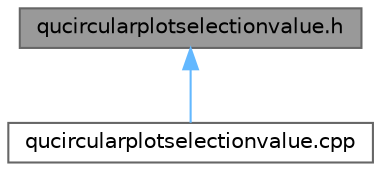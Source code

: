 digraph "qucircularplotselectionvalue.h"
{
 // LATEX_PDF_SIZE
  bgcolor="transparent";
  edge [fontname=Helvetica,fontsize=10,labelfontname=Helvetica,labelfontsize=10];
  node [fontname=Helvetica,fontsize=10,shape=box,height=0.2,width=0.4];
  Node1 [label="qucircularplotselectionvalue.h",height=0.2,width=0.4,color="gray40", fillcolor="grey60", style="filled", fontcolor="black",tooltip=" "];
  Node1 -> Node2 [dir="back",color="steelblue1",style="solid"];
  Node2 [label="qucircularplotselectionvalue.cpp",height=0.2,width=0.4,color="grey40", fillcolor="white", style="filled",URL="$qucircularplotselectionvalue_8cpp.html",tooltip=" "];
}
